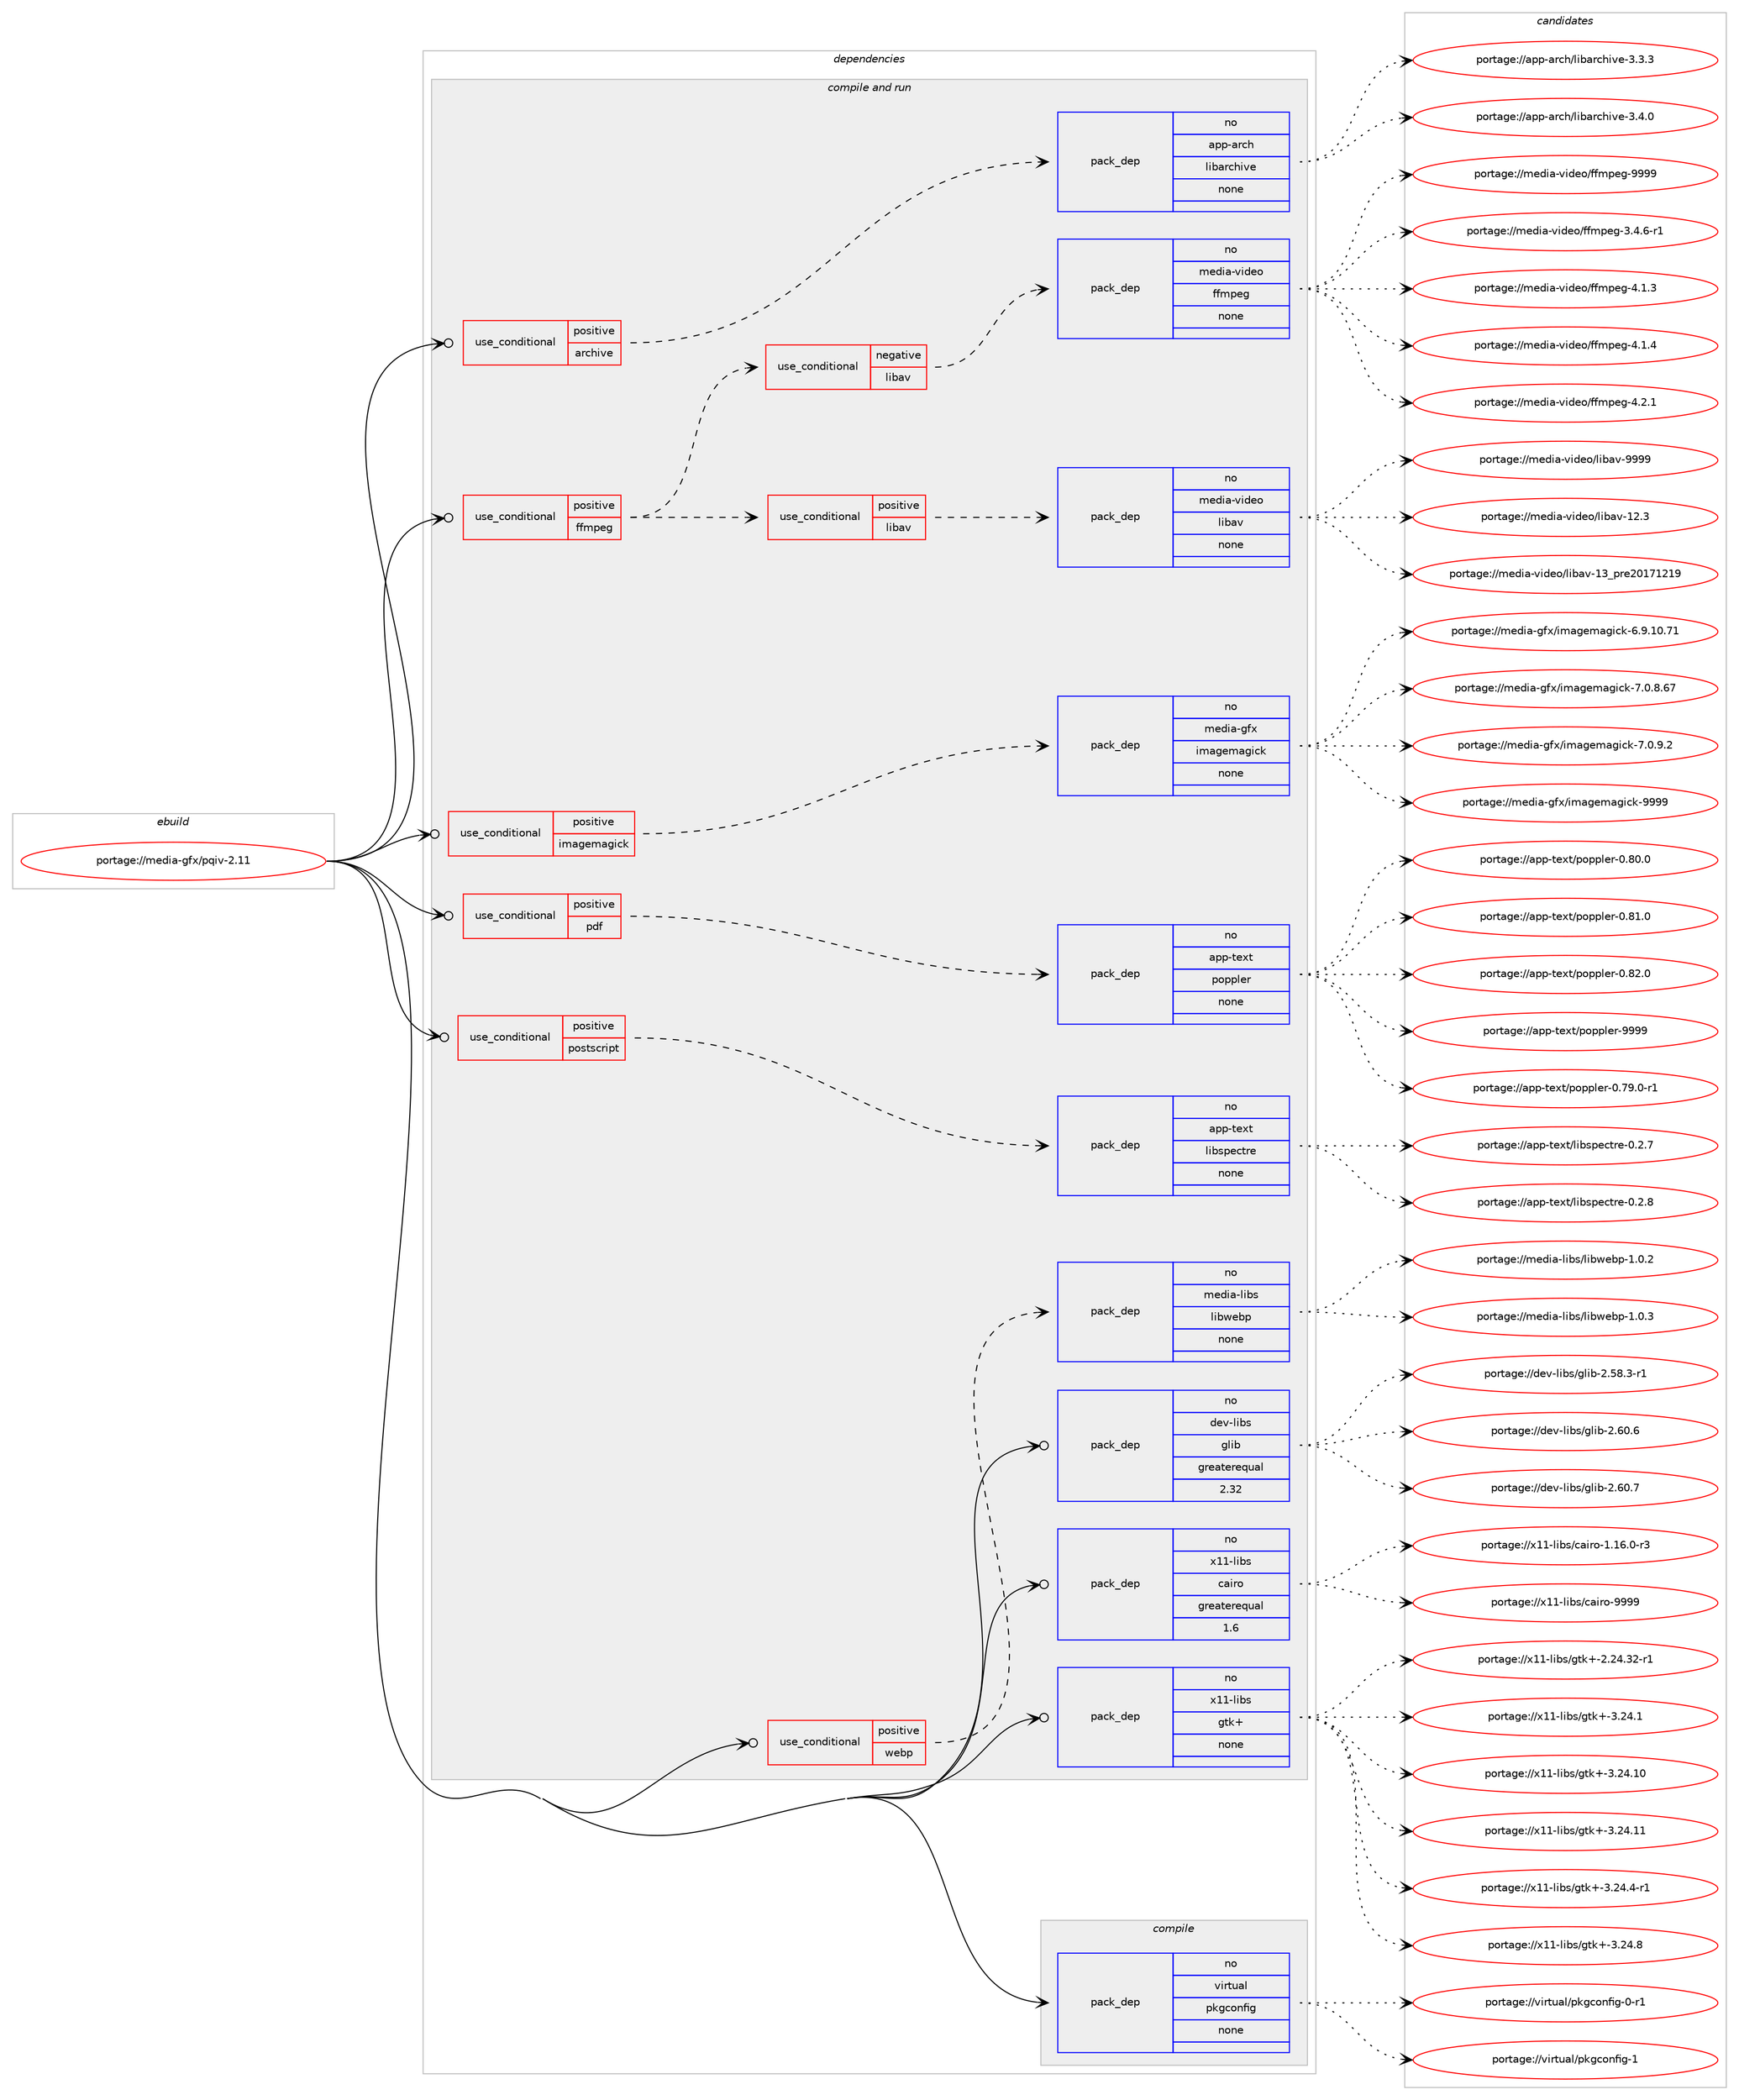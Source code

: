 digraph prolog {

# *************
# Graph options
# *************

newrank=true;
concentrate=true;
compound=true;
graph [rankdir=LR,fontname=Helvetica,fontsize=10,ranksep=1.5];#, ranksep=2.5, nodesep=0.2];
edge  [arrowhead=vee];
node  [fontname=Helvetica,fontsize=10];

# **********
# The ebuild
# **********

subgraph cluster_leftcol {
color=gray;
rank=same;
label=<<i>ebuild</i>>;
id [label="portage://media-gfx/pqiv-2.11", color=red, width=4, href="../media-gfx/pqiv-2.11.svg"];
}

# ****************
# The dependencies
# ****************

subgraph cluster_midcol {
color=gray;
label=<<i>dependencies</i>>;
subgraph cluster_compile {
fillcolor="#eeeeee";
style=filled;
label=<<i>compile</i>>;
subgraph pack231922 {
dependency315921 [label=<<TABLE BORDER="0" CELLBORDER="1" CELLSPACING="0" CELLPADDING="4" WIDTH="220"><TR><TD ROWSPAN="6" CELLPADDING="30">pack_dep</TD></TR><TR><TD WIDTH="110">no</TD></TR><TR><TD>virtual</TD></TR><TR><TD>pkgconfig</TD></TR><TR><TD>none</TD></TR><TR><TD></TD></TR></TABLE>>, shape=none, color=blue];
}
id:e -> dependency315921:w [weight=20,style="solid",arrowhead="vee"];
}
subgraph cluster_compileandrun {
fillcolor="#eeeeee";
style=filled;
label=<<i>compile and run</i>>;
subgraph cond78910 {
dependency315922 [label=<<TABLE BORDER="0" CELLBORDER="1" CELLSPACING="0" CELLPADDING="4"><TR><TD ROWSPAN="3" CELLPADDING="10">use_conditional</TD></TR><TR><TD>positive</TD></TR><TR><TD>archive</TD></TR></TABLE>>, shape=none, color=red];
subgraph pack231923 {
dependency315923 [label=<<TABLE BORDER="0" CELLBORDER="1" CELLSPACING="0" CELLPADDING="4" WIDTH="220"><TR><TD ROWSPAN="6" CELLPADDING="30">pack_dep</TD></TR><TR><TD WIDTH="110">no</TD></TR><TR><TD>app-arch</TD></TR><TR><TD>libarchive</TD></TR><TR><TD>none</TD></TR><TR><TD></TD></TR></TABLE>>, shape=none, color=blue];
}
dependency315922:e -> dependency315923:w [weight=20,style="dashed",arrowhead="vee"];
}
id:e -> dependency315922:w [weight=20,style="solid",arrowhead="odotvee"];
subgraph cond78911 {
dependency315924 [label=<<TABLE BORDER="0" CELLBORDER="1" CELLSPACING="0" CELLPADDING="4"><TR><TD ROWSPAN="3" CELLPADDING="10">use_conditional</TD></TR><TR><TD>positive</TD></TR><TR><TD>ffmpeg</TD></TR></TABLE>>, shape=none, color=red];
subgraph cond78912 {
dependency315925 [label=<<TABLE BORDER="0" CELLBORDER="1" CELLSPACING="0" CELLPADDING="4"><TR><TD ROWSPAN="3" CELLPADDING="10">use_conditional</TD></TR><TR><TD>negative</TD></TR><TR><TD>libav</TD></TR></TABLE>>, shape=none, color=red];
subgraph pack231924 {
dependency315926 [label=<<TABLE BORDER="0" CELLBORDER="1" CELLSPACING="0" CELLPADDING="4" WIDTH="220"><TR><TD ROWSPAN="6" CELLPADDING="30">pack_dep</TD></TR><TR><TD WIDTH="110">no</TD></TR><TR><TD>media-video</TD></TR><TR><TD>ffmpeg</TD></TR><TR><TD>none</TD></TR><TR><TD></TD></TR></TABLE>>, shape=none, color=blue];
}
dependency315925:e -> dependency315926:w [weight=20,style="dashed",arrowhead="vee"];
}
dependency315924:e -> dependency315925:w [weight=20,style="dashed",arrowhead="vee"];
subgraph cond78913 {
dependency315927 [label=<<TABLE BORDER="0" CELLBORDER="1" CELLSPACING="0" CELLPADDING="4"><TR><TD ROWSPAN="3" CELLPADDING="10">use_conditional</TD></TR><TR><TD>positive</TD></TR><TR><TD>libav</TD></TR></TABLE>>, shape=none, color=red];
subgraph pack231925 {
dependency315928 [label=<<TABLE BORDER="0" CELLBORDER="1" CELLSPACING="0" CELLPADDING="4" WIDTH="220"><TR><TD ROWSPAN="6" CELLPADDING="30">pack_dep</TD></TR><TR><TD WIDTH="110">no</TD></TR><TR><TD>media-video</TD></TR><TR><TD>libav</TD></TR><TR><TD>none</TD></TR><TR><TD></TD></TR></TABLE>>, shape=none, color=blue];
}
dependency315927:e -> dependency315928:w [weight=20,style="dashed",arrowhead="vee"];
}
dependency315924:e -> dependency315927:w [weight=20,style="dashed",arrowhead="vee"];
}
id:e -> dependency315924:w [weight=20,style="solid",arrowhead="odotvee"];
subgraph cond78914 {
dependency315929 [label=<<TABLE BORDER="0" CELLBORDER="1" CELLSPACING="0" CELLPADDING="4"><TR><TD ROWSPAN="3" CELLPADDING="10">use_conditional</TD></TR><TR><TD>positive</TD></TR><TR><TD>imagemagick</TD></TR></TABLE>>, shape=none, color=red];
subgraph pack231926 {
dependency315930 [label=<<TABLE BORDER="0" CELLBORDER="1" CELLSPACING="0" CELLPADDING="4" WIDTH="220"><TR><TD ROWSPAN="6" CELLPADDING="30">pack_dep</TD></TR><TR><TD WIDTH="110">no</TD></TR><TR><TD>media-gfx</TD></TR><TR><TD>imagemagick</TD></TR><TR><TD>none</TD></TR><TR><TD></TD></TR></TABLE>>, shape=none, color=blue];
}
dependency315929:e -> dependency315930:w [weight=20,style="dashed",arrowhead="vee"];
}
id:e -> dependency315929:w [weight=20,style="solid",arrowhead="odotvee"];
subgraph cond78915 {
dependency315931 [label=<<TABLE BORDER="0" CELLBORDER="1" CELLSPACING="0" CELLPADDING="4"><TR><TD ROWSPAN="3" CELLPADDING="10">use_conditional</TD></TR><TR><TD>positive</TD></TR><TR><TD>pdf</TD></TR></TABLE>>, shape=none, color=red];
subgraph pack231927 {
dependency315932 [label=<<TABLE BORDER="0" CELLBORDER="1" CELLSPACING="0" CELLPADDING="4" WIDTH="220"><TR><TD ROWSPAN="6" CELLPADDING="30">pack_dep</TD></TR><TR><TD WIDTH="110">no</TD></TR><TR><TD>app-text</TD></TR><TR><TD>poppler</TD></TR><TR><TD>none</TD></TR><TR><TD></TD></TR></TABLE>>, shape=none, color=blue];
}
dependency315931:e -> dependency315932:w [weight=20,style="dashed",arrowhead="vee"];
}
id:e -> dependency315931:w [weight=20,style="solid",arrowhead="odotvee"];
subgraph cond78916 {
dependency315933 [label=<<TABLE BORDER="0" CELLBORDER="1" CELLSPACING="0" CELLPADDING="4"><TR><TD ROWSPAN="3" CELLPADDING="10">use_conditional</TD></TR><TR><TD>positive</TD></TR><TR><TD>postscript</TD></TR></TABLE>>, shape=none, color=red];
subgraph pack231928 {
dependency315934 [label=<<TABLE BORDER="0" CELLBORDER="1" CELLSPACING="0" CELLPADDING="4" WIDTH="220"><TR><TD ROWSPAN="6" CELLPADDING="30">pack_dep</TD></TR><TR><TD WIDTH="110">no</TD></TR><TR><TD>app-text</TD></TR><TR><TD>libspectre</TD></TR><TR><TD>none</TD></TR><TR><TD></TD></TR></TABLE>>, shape=none, color=blue];
}
dependency315933:e -> dependency315934:w [weight=20,style="dashed",arrowhead="vee"];
}
id:e -> dependency315933:w [weight=20,style="solid",arrowhead="odotvee"];
subgraph cond78917 {
dependency315935 [label=<<TABLE BORDER="0" CELLBORDER="1" CELLSPACING="0" CELLPADDING="4"><TR><TD ROWSPAN="3" CELLPADDING="10">use_conditional</TD></TR><TR><TD>positive</TD></TR><TR><TD>webp</TD></TR></TABLE>>, shape=none, color=red];
subgraph pack231929 {
dependency315936 [label=<<TABLE BORDER="0" CELLBORDER="1" CELLSPACING="0" CELLPADDING="4" WIDTH="220"><TR><TD ROWSPAN="6" CELLPADDING="30">pack_dep</TD></TR><TR><TD WIDTH="110">no</TD></TR><TR><TD>media-libs</TD></TR><TR><TD>libwebp</TD></TR><TR><TD>none</TD></TR><TR><TD></TD></TR></TABLE>>, shape=none, color=blue];
}
dependency315935:e -> dependency315936:w [weight=20,style="dashed",arrowhead="vee"];
}
id:e -> dependency315935:w [weight=20,style="solid",arrowhead="odotvee"];
subgraph pack231930 {
dependency315937 [label=<<TABLE BORDER="0" CELLBORDER="1" CELLSPACING="0" CELLPADDING="4" WIDTH="220"><TR><TD ROWSPAN="6" CELLPADDING="30">pack_dep</TD></TR><TR><TD WIDTH="110">no</TD></TR><TR><TD>dev-libs</TD></TR><TR><TD>glib</TD></TR><TR><TD>greaterequal</TD></TR><TR><TD>2.32</TD></TR></TABLE>>, shape=none, color=blue];
}
id:e -> dependency315937:w [weight=20,style="solid",arrowhead="odotvee"];
subgraph pack231931 {
dependency315938 [label=<<TABLE BORDER="0" CELLBORDER="1" CELLSPACING="0" CELLPADDING="4" WIDTH="220"><TR><TD ROWSPAN="6" CELLPADDING="30">pack_dep</TD></TR><TR><TD WIDTH="110">no</TD></TR><TR><TD>x11-libs</TD></TR><TR><TD>cairo</TD></TR><TR><TD>greaterequal</TD></TR><TR><TD>1.6</TD></TR></TABLE>>, shape=none, color=blue];
}
id:e -> dependency315938:w [weight=20,style="solid",arrowhead="odotvee"];
subgraph pack231932 {
dependency315939 [label=<<TABLE BORDER="0" CELLBORDER="1" CELLSPACING="0" CELLPADDING="4" WIDTH="220"><TR><TD ROWSPAN="6" CELLPADDING="30">pack_dep</TD></TR><TR><TD WIDTH="110">no</TD></TR><TR><TD>x11-libs</TD></TR><TR><TD>gtk+</TD></TR><TR><TD>none</TD></TR><TR><TD></TD></TR></TABLE>>, shape=none, color=blue];
}
id:e -> dependency315939:w [weight=20,style="solid",arrowhead="odotvee"];
}
subgraph cluster_run {
fillcolor="#eeeeee";
style=filled;
label=<<i>run</i>>;
}
}

# **************
# The candidates
# **************

subgraph cluster_choices {
rank=same;
color=gray;
label=<<i>candidates</i>>;

subgraph choice231922 {
color=black;
nodesep=1;
choiceportage11810511411611797108471121071039911111010210510345484511449 [label="portage://virtual/pkgconfig-0-r1", color=red, width=4,href="../virtual/pkgconfig-0-r1.svg"];
choiceportage1181051141161179710847112107103991111101021051034549 [label="portage://virtual/pkgconfig-1", color=red, width=4,href="../virtual/pkgconfig-1.svg"];
dependency315921:e -> choiceportage11810511411611797108471121071039911111010210510345484511449:w [style=dotted,weight="100"];
dependency315921:e -> choiceportage1181051141161179710847112107103991111101021051034549:w [style=dotted,weight="100"];
}
subgraph choice231923 {
color=black;
nodesep=1;
choiceportage9711211245971149910447108105989711499104105118101455146514651 [label="portage://app-arch/libarchive-3.3.3", color=red, width=4,href="../app-arch/libarchive-3.3.3.svg"];
choiceportage9711211245971149910447108105989711499104105118101455146524648 [label="portage://app-arch/libarchive-3.4.0", color=red, width=4,href="../app-arch/libarchive-3.4.0.svg"];
dependency315923:e -> choiceportage9711211245971149910447108105989711499104105118101455146514651:w [style=dotted,weight="100"];
dependency315923:e -> choiceportage9711211245971149910447108105989711499104105118101455146524648:w [style=dotted,weight="100"];
}
subgraph choice231924 {
color=black;
nodesep=1;
choiceportage1091011001059745118105100101111471021021091121011034551465246544511449 [label="portage://media-video/ffmpeg-3.4.6-r1", color=red, width=4,href="../media-video/ffmpeg-3.4.6-r1.svg"];
choiceportage109101100105974511810510010111147102102109112101103455246494651 [label="portage://media-video/ffmpeg-4.1.3", color=red, width=4,href="../media-video/ffmpeg-4.1.3.svg"];
choiceportage109101100105974511810510010111147102102109112101103455246494652 [label="portage://media-video/ffmpeg-4.1.4", color=red, width=4,href="../media-video/ffmpeg-4.1.4.svg"];
choiceportage109101100105974511810510010111147102102109112101103455246504649 [label="portage://media-video/ffmpeg-4.2.1", color=red, width=4,href="../media-video/ffmpeg-4.2.1.svg"];
choiceportage1091011001059745118105100101111471021021091121011034557575757 [label="portage://media-video/ffmpeg-9999", color=red, width=4,href="../media-video/ffmpeg-9999.svg"];
dependency315926:e -> choiceportage1091011001059745118105100101111471021021091121011034551465246544511449:w [style=dotted,weight="100"];
dependency315926:e -> choiceportage109101100105974511810510010111147102102109112101103455246494651:w [style=dotted,weight="100"];
dependency315926:e -> choiceportage109101100105974511810510010111147102102109112101103455246494652:w [style=dotted,weight="100"];
dependency315926:e -> choiceportage109101100105974511810510010111147102102109112101103455246504649:w [style=dotted,weight="100"];
dependency315926:e -> choiceportage1091011001059745118105100101111471021021091121011034557575757:w [style=dotted,weight="100"];
}
subgraph choice231925 {
color=black;
nodesep=1;
choiceportage10910110010597451181051001011114710810598971184549504651 [label="portage://media-video/libav-12.3", color=red, width=4,href="../media-video/libav-12.3.svg"];
choiceportage1091011001059745118105100101111471081059897118454951951121141015048495549504957 [label="portage://media-video/libav-13_pre20171219", color=red, width=4,href="../media-video/libav-13_pre20171219.svg"];
choiceportage10910110010597451181051001011114710810598971184557575757 [label="portage://media-video/libav-9999", color=red, width=4,href="../media-video/libav-9999.svg"];
dependency315928:e -> choiceportage10910110010597451181051001011114710810598971184549504651:w [style=dotted,weight="100"];
dependency315928:e -> choiceportage1091011001059745118105100101111471081059897118454951951121141015048495549504957:w [style=dotted,weight="100"];
dependency315928:e -> choiceportage10910110010597451181051001011114710810598971184557575757:w [style=dotted,weight="100"];
}
subgraph choice231926 {
color=black;
nodesep=1;
choiceportage10910110010597451031021204710510997103101109971031059910745544657464948465549 [label="portage://media-gfx/imagemagick-6.9.10.71", color=red, width=4,href="../media-gfx/imagemagick-6.9.10.71.svg"];
choiceportage109101100105974510310212047105109971031011099710310599107455546484656465455 [label="portage://media-gfx/imagemagick-7.0.8.67", color=red, width=4,href="../media-gfx/imagemagick-7.0.8.67.svg"];
choiceportage1091011001059745103102120471051099710310110997103105991074555464846574650 [label="portage://media-gfx/imagemagick-7.0.9.2", color=red, width=4,href="../media-gfx/imagemagick-7.0.9.2.svg"];
choiceportage1091011001059745103102120471051099710310110997103105991074557575757 [label="portage://media-gfx/imagemagick-9999", color=red, width=4,href="../media-gfx/imagemagick-9999.svg"];
dependency315930:e -> choiceportage10910110010597451031021204710510997103101109971031059910745544657464948465549:w [style=dotted,weight="100"];
dependency315930:e -> choiceportage109101100105974510310212047105109971031011099710310599107455546484656465455:w [style=dotted,weight="100"];
dependency315930:e -> choiceportage1091011001059745103102120471051099710310110997103105991074555464846574650:w [style=dotted,weight="100"];
dependency315930:e -> choiceportage1091011001059745103102120471051099710310110997103105991074557575757:w [style=dotted,weight="100"];
}
subgraph choice231927 {
color=black;
nodesep=1;
choiceportage971121124511610112011647112111112112108101114454846555746484511449 [label="portage://app-text/poppler-0.79.0-r1", color=red, width=4,href="../app-text/poppler-0.79.0-r1.svg"];
choiceportage97112112451161011201164711211111211210810111445484656484648 [label="portage://app-text/poppler-0.80.0", color=red, width=4,href="../app-text/poppler-0.80.0.svg"];
choiceportage97112112451161011201164711211111211210810111445484656494648 [label="portage://app-text/poppler-0.81.0", color=red, width=4,href="../app-text/poppler-0.81.0.svg"];
choiceportage97112112451161011201164711211111211210810111445484656504648 [label="portage://app-text/poppler-0.82.0", color=red, width=4,href="../app-text/poppler-0.82.0.svg"];
choiceportage9711211245116101120116471121111121121081011144557575757 [label="portage://app-text/poppler-9999", color=red, width=4,href="../app-text/poppler-9999.svg"];
dependency315932:e -> choiceportage971121124511610112011647112111112112108101114454846555746484511449:w [style=dotted,weight="100"];
dependency315932:e -> choiceportage97112112451161011201164711211111211210810111445484656484648:w [style=dotted,weight="100"];
dependency315932:e -> choiceportage97112112451161011201164711211111211210810111445484656494648:w [style=dotted,weight="100"];
dependency315932:e -> choiceportage97112112451161011201164711211111211210810111445484656504648:w [style=dotted,weight="100"];
dependency315932:e -> choiceportage9711211245116101120116471121111121121081011144557575757:w [style=dotted,weight="100"];
}
subgraph choice231928 {
color=black;
nodesep=1;
choiceportage9711211245116101120116471081059811511210199116114101454846504655 [label="portage://app-text/libspectre-0.2.7", color=red, width=4,href="../app-text/libspectre-0.2.7.svg"];
choiceportage9711211245116101120116471081059811511210199116114101454846504656 [label="portage://app-text/libspectre-0.2.8", color=red, width=4,href="../app-text/libspectre-0.2.8.svg"];
dependency315934:e -> choiceportage9711211245116101120116471081059811511210199116114101454846504655:w [style=dotted,weight="100"];
dependency315934:e -> choiceportage9711211245116101120116471081059811511210199116114101454846504656:w [style=dotted,weight="100"];
}
subgraph choice231929 {
color=black;
nodesep=1;
choiceportage109101100105974510810598115471081059811910198112454946484650 [label="portage://media-libs/libwebp-1.0.2", color=red, width=4,href="../media-libs/libwebp-1.0.2.svg"];
choiceportage109101100105974510810598115471081059811910198112454946484651 [label="portage://media-libs/libwebp-1.0.3", color=red, width=4,href="../media-libs/libwebp-1.0.3.svg"];
dependency315936:e -> choiceportage109101100105974510810598115471081059811910198112454946484650:w [style=dotted,weight="100"];
dependency315936:e -> choiceportage109101100105974510810598115471081059811910198112454946484651:w [style=dotted,weight="100"];
}
subgraph choice231930 {
color=black;
nodesep=1;
choiceportage10010111845108105981154710310810598455046535646514511449 [label="portage://dev-libs/glib-2.58.3-r1", color=red, width=4,href="../dev-libs/glib-2.58.3-r1.svg"];
choiceportage1001011184510810598115471031081059845504654484654 [label="portage://dev-libs/glib-2.60.6", color=red, width=4,href="../dev-libs/glib-2.60.6.svg"];
choiceportage1001011184510810598115471031081059845504654484655 [label="portage://dev-libs/glib-2.60.7", color=red, width=4,href="../dev-libs/glib-2.60.7.svg"];
dependency315937:e -> choiceportage10010111845108105981154710310810598455046535646514511449:w [style=dotted,weight="100"];
dependency315937:e -> choiceportage1001011184510810598115471031081059845504654484654:w [style=dotted,weight="100"];
dependency315937:e -> choiceportage1001011184510810598115471031081059845504654484655:w [style=dotted,weight="100"];
}
subgraph choice231931 {
color=black;
nodesep=1;
choiceportage12049494510810598115479997105114111454946495446484511451 [label="portage://x11-libs/cairo-1.16.0-r3", color=red, width=4,href="../x11-libs/cairo-1.16.0-r3.svg"];
choiceportage120494945108105981154799971051141114557575757 [label="portage://x11-libs/cairo-9999", color=red, width=4,href="../x11-libs/cairo-9999.svg"];
dependency315938:e -> choiceportage12049494510810598115479997105114111454946495446484511451:w [style=dotted,weight="100"];
dependency315938:e -> choiceportage120494945108105981154799971051141114557575757:w [style=dotted,weight="100"];
}
subgraph choice231932 {
color=black;
nodesep=1;
choiceportage12049494510810598115471031161074345504650524651504511449 [label="portage://x11-libs/gtk+-2.24.32-r1", color=red, width=4,href="../x11-libs/gtk+-2.24.32-r1.svg"];
choiceportage12049494510810598115471031161074345514650524649 [label="portage://x11-libs/gtk+-3.24.1", color=red, width=4,href="../x11-libs/gtk+-3.24.1.svg"];
choiceportage1204949451081059811547103116107434551465052464948 [label="portage://x11-libs/gtk+-3.24.10", color=red, width=4,href="../x11-libs/gtk+-3.24.10.svg"];
choiceportage1204949451081059811547103116107434551465052464949 [label="portage://x11-libs/gtk+-3.24.11", color=red, width=4,href="../x11-libs/gtk+-3.24.11.svg"];
choiceportage120494945108105981154710311610743455146505246524511449 [label="portage://x11-libs/gtk+-3.24.4-r1", color=red, width=4,href="../x11-libs/gtk+-3.24.4-r1.svg"];
choiceportage12049494510810598115471031161074345514650524656 [label="portage://x11-libs/gtk+-3.24.8", color=red, width=4,href="../x11-libs/gtk+-3.24.8.svg"];
dependency315939:e -> choiceportage12049494510810598115471031161074345504650524651504511449:w [style=dotted,weight="100"];
dependency315939:e -> choiceportage12049494510810598115471031161074345514650524649:w [style=dotted,weight="100"];
dependency315939:e -> choiceportage1204949451081059811547103116107434551465052464948:w [style=dotted,weight="100"];
dependency315939:e -> choiceportage1204949451081059811547103116107434551465052464949:w [style=dotted,weight="100"];
dependency315939:e -> choiceportage120494945108105981154710311610743455146505246524511449:w [style=dotted,weight="100"];
dependency315939:e -> choiceportage12049494510810598115471031161074345514650524656:w [style=dotted,weight="100"];
}
}

}
